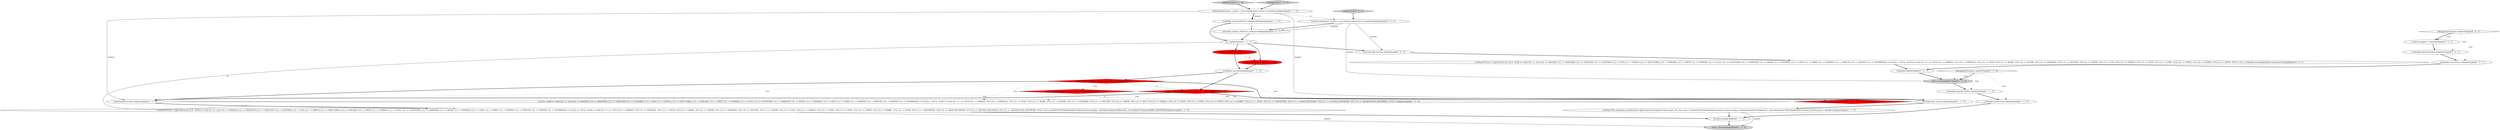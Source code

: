 digraph {
23 [style = filled, label = "_errHandler.reportError(this,re)@@@21@@@['0', '0', '1']", fillcolor = white, shape = ellipse image = "AAA0AAABBB3BBB"];
8 [style = filled, label = "getInterpreter().adaptivePredict(_input,100,_ctx)@@@9@@@['1', '0', '0']", fillcolor = red, shape = diamond image = "AAA1AAABBB1BBB"];
29 [style = filled, label = "nonReserved['0', '0', '1']", fillcolor = lightgray, shape = diamond image = "AAA0AAABBB3BBB"];
26 [style = filled, label = "RecognitionException re@@@19@@@['0', '0', '1']", fillcolor = white, shape = diamond image = "AAA0AAABBB3BBB"];
2 [style = filled, label = "RecognitionException re@@@45@@@['1', '1', '0']", fillcolor = white, shape = diamond image = "AAA0AAABBB1BBB"];
24 [style = filled, label = "{setState(770)_la = _input.LA(1)if (!((((_la) & ~0x3f) == 0 && ((1L << _la) & ((1L << ANALYZE) | (1L << ANALYZED) | (1L << CATALOGS) | (1L << COLUMNS) | (1L << DAY) | (1L << DEBUG) | (1L << EXECUTABLE) | (1L << EXPLAIN) | (1L << FIRST) | (1L << FORMAT) | (1L << FULL) | (1L << FUNCTIONS) | (1L << GRAPHVIZ) | (1L << HOUR) | (1L << INTERVAL) | (1L << LAST) | (1L << LIMIT) | (1L << MAPPED) | (1L << MINUTE) | (1L << MONTH) | (1L << OPTIMIZED))) != 0) || ((((_la - 67)) & ~0x3f) == 0 && ((1L << (_la - 67)) & ((1L << (PARSED - 67)) | (1L << (PHYSICAL - 67)) | (1L << (PLAN - 67)) | (1L << (RLIKE - 67)) | (1L << (QUERY - 67)) | (1L << (SCHEMAS - 67)) | (1L << (SECOND - 67)) | (1L << (SHOW - 67)) | (1L << (SYS - 67)) | (1L << (TABLES - 67)) | (1L << (TEXT - 67)) | (1L << (TYPE - 67)) | (1L << (TYPES - 67)) | (1L << (VERIFY - 67)) | (1L << (YEAR - 67)))) != 0))) {_errHandler.recoverInline(this)}{consume()}}@@@8@@@['0', '0', '1']", fillcolor = white, shape = ellipse image = "AAA0AAABBB3BBB"];
6 [style = filled, label = "(((_la) & ~0x3f) == 0 && ((1L << _la) & ((1L << ANALYZE) | (1L << ANALYZED) | (1L << CATALOGS) | (1L << COLUMNS) | (1L << DAY) | (1L << DEBUG) | (1L << EXECUTABLE) | (1L << EXPLAIN) | (1L << FIRST) | (1L << FORMAT) | (1L << FULL) | (1L << FUNCTIONS) | (1L << GRAPHVIZ) | (1L << HOUR) | (1L << INTERVAL) | (1L << LAST) | (1L << LIMIT) | (1L << MAPPED) | (1L << MINUTE) | (1L << MONTH) | (1L << OPTIMIZED))) != 0) || ((((_la - 67)) & ~0x3f) == 0 && ((1L << (_la - 67)) & ((1L << (PARSED - 67)) | (1L << (PHYSICAL - 67)) | (1L << (PLAN - 67)) | (1L << (RLIKE - 67)) | (1L << (QUERY - 67)) | (1L << (SCHEMAS - 67)) | (1L << (SECOND - 67)) | (1L << (SHOW - 67)) | (1L << (SYS - 67)) | (1L << (TABLES - 67)) | (1L << (TEXT - 67)) | (1L << (TYPE - 67)) | (1L << (TYPES - 67)) | (1L << (VERIFY - 67)) | (1L << (YEAR - 67)) | (1L << (IDENTIFIER - 67)) | (1L << (DIGIT_IDENTIFIER - 67)) | (1L << (QUOTED_IDENTIFIER - 67)) | (1L << (BACKQUOTED_IDENTIFIER - 67)))) != 0)@@@14@@@['1', '1', '0']", fillcolor = white, shape = diamond image = "AAA0AAABBB1BBB"];
19 [style = filled, label = "setState(759)@@@7@@@['0', '1', '0']", fillcolor = red, shape = ellipse image = "AAA1AAABBB2BBB"];
21 [style = filled, label = "tableIdentifier['0', '1', '0']", fillcolor = lightgray, shape = diamond image = "AAA0AAABBB2BBB"];
13 [style = filled, label = "{exitRule()}@@@50@@@['1', '1', '0']", fillcolor = white, shape = ellipse image = "AAA0AAABBB1BBB"];
18 [style = filled, label = "getInterpreter().adaptivePredict(_input,99,_ctx)@@@30@@@['1', '0', '0']", fillcolor = red, shape = diamond image = "AAA1AAABBB1BBB"];
25 [style = filled, label = "enterOuterAlt(_localctx,1)@@@7@@@['0', '0', '1']", fillcolor = white, shape = ellipse image = "AAA0AAABBB3BBB"];
30 [style = filled, label = "_errHandler.recover(this,re)@@@22@@@['0', '0', '1']", fillcolor = white, shape = ellipse image = "AAA0AAABBB3BBB"];
7 [style = filled, label = "return _localctx@@@27@@@['1', '1', '1']", fillcolor = lightgray, shape = ellipse image = "AAA0AAABBB1BBB"];
32 [style = filled, label = "enterRule(_localctx,106,RULE_nonReserved)@@@4@@@['0', '0', '1']", fillcolor = white, shape = ellipse image = "AAA0AAABBB3BBB"];
12 [style = filled, label = "_errHandler.sync(this)@@@8@@@['1', '1', '0']", fillcolor = white, shape = ellipse image = "AAA0AAABBB1BBB"];
4 [style = filled, label = "enterOuterAlt(_localctx,1)@@@10@@@['1', '1', '0']", fillcolor = white, shape = ellipse image = "AAA0AAABBB1BBB"];
15 [style = filled, label = "enterRule(_localctx,96,RULE_tableIdentifier)@@@4@@@['1', '1', '0']", fillcolor = white, shape = ellipse image = "AAA0AAABBB1BBB"];
20 [style = filled, label = "getInterpreter().adaptivePredict(_input,101,_ctx)@@@9@@@['0', '1', '0']", fillcolor = red, shape = diamond image = "AAA1AAABBB2BBB"];
11 [style = filled, label = "setState(753)@@@7@@@['1', '0', '0']", fillcolor = red, shape = ellipse image = "AAA1AAABBB1BBB"];
16 [style = filled, label = "enterOuterAlt(_localctx,2)@@@26@@@['1', '1', '0']", fillcolor = white, shape = ellipse image = "AAA0AAABBB1BBB"];
0 [style = filled, label = "tableIdentifier['1', '0', '0']", fillcolor = lightgray, shape = diamond image = "AAA0AAABBB1BBB"];
9 [style = filled, label = "{setState(750)_la = _input.LA(1)if ((((_la) & ~0x3f) == 0 && ((1L << _la) & ((1L << ANALYZE) | (1L << ANALYZED) | (1L << CATALOGS) | (1L << COLUMNS) | (1L << DAY) | (1L << DEBUG) | (1L << EXECUTABLE) | (1L << EXPLAIN) | (1L << FIRST) | (1L << FORMAT) | (1L << FULL) | (1L << FUNCTIONS) | (1L << GRAPHVIZ) | (1L << HOUR) | (1L << INTERVAL) | (1L << LAST) | (1L << LIMIT) | (1L << MAPPED) | (1L << MINUTE) | (1L << MONTH) | (1L << OPTIMIZED))) != 0) || ((((_la - 67)) & ~0x3f) == 0 && ((1L << (_la - 67)) & ((1L << (PARSED - 67)) | (1L << (PHYSICAL - 67)) | (1L << (PLAN - 67)) | (1L << (RLIKE - 67)) | (1L << (QUERY - 67)) | (1L << (SCHEMAS - 67)) | (1L << (SECOND - 67)) | (1L << (SHOW - 67)) | (1L << (SYS - 67)) | (1L << (TABLES - 67)) | (1L << (TEXT - 67)) | (1L << (TYPE - 67)) | (1L << (TYPES - 67)) | (1L << (VERIFY - 67)) | (1L << (YEAR - 67)) | (1L << (IDENTIFIER - 67)) | (1L << (DIGIT_IDENTIFIER - 67)) | (1L << (QUOTED_IDENTIFIER - 67)) | (1L << (BACKQUOTED_IDENTIFIER - 67)))) != 0)) {{setState(747)((TableIdentifierContext)_localctx).catalog = identifier()setState(748)match(T__3)}}setState(752)match(TABLE_IDENTIFIER)}@@@11@@@['1', '1', '0']", fillcolor = white, shape = ellipse image = "AAA0AAABBB1BBB"];
1 [style = filled, label = "_errHandler.recover(this,re)@@@48@@@['1', '1', '0']", fillcolor = white, shape = ellipse image = "AAA0AAABBB1BBB"];
17 [style = filled, label = "int _la@@@5@@@['1', '1', '1']", fillcolor = white, shape = ellipse image = "AAA0AAABBB1BBB"];
3 [style = filled, label = "{setState(756)_errHandler.sync(this)switch (getInterpreter().adaptivePredict(_input,100,_ctx)) {case 1:{setState(753)((TableIdentifierContext)_localctx).catalog = identifier()setState(754)match(T__3)}breaksetState(758)((TableIdentifierContext)_localctx).name = identifier()}@@@27@@@['1', '1', '0']", fillcolor = white, shape = ellipse image = "AAA0AAABBB1BBB"];
31 [style = filled, label = "{exitRule()}@@@24@@@['0', '0', '1']", fillcolor = white, shape = ellipse image = "AAA0AAABBB3BBB"];
22 [style = filled, label = "getInterpreter().adaptivePredict(_input,100,_ctx)@@@30@@@['0', '1', '0']", fillcolor = red, shape = diamond image = "AAA1AAABBB2BBB"];
27 [style = filled, label = "_localctx.exception = re@@@20@@@['0', '0', '1']", fillcolor = white, shape = ellipse image = "AAA0AAABBB3BBB"];
14 [style = filled, label = "return _localctx@@@53@@@['1', '1', '0']", fillcolor = lightgray, shape = ellipse image = "AAA0AAABBB1BBB"];
28 [style = filled, label = "NonReservedContext _localctx = new NonReservedContext(_ctx,getState())@@@3@@@['0', '0', '1']", fillcolor = white, shape = ellipse image = "AAA0AAABBB3BBB"];
5 [style = filled, label = "TableIdentifierContext _localctx = new TableIdentifierContext(_ctx,getState())@@@3@@@['1', '1', '0']", fillcolor = white, shape = ellipse image = "AAA0AAABBB1BBB"];
10 [style = filled, label = "_errHandler.reportError(this,re)@@@47@@@['1', '1', '0']", fillcolor = white, shape = ellipse image = "AAA0AAABBB1BBB"];
2->10 [style = dotted, label="true"];
4->9 [style = bold, label=""];
8->16 [style = bold, label=""];
16->3 [style = bold, label=""];
17->25 [style = bold, label=""];
5->15 [style = solid, label="_localctx"];
28->32 [style = solid, label="_localctx"];
23->30 [style = bold, label=""];
19->12 [style = bold, label=""];
9->14 [style = solid, label="_localctx"];
7->10 [style = bold, label=""];
18->22 [style = dashed, label="0"];
28->25 [style = solid, label="_localctx"];
26->27 [style = dotted, label="true"];
8->16 [style = dotted, label="true"];
8->20 [style = dashed, label="0"];
12->20 [style = bold, label=""];
5->15 [style = bold, label=""];
17->9 [style = solid, label="_la"];
15->32 [style = dashed, label="0"];
11->12 [style = bold, label=""];
26->23 [style = dotted, label="true"];
1->13 [style = bold, label=""];
17->19 [style = bold, label=""];
31->7 [style = bold, label=""];
8->4 [style = dotted, label="true"];
20->4 [style = bold, label=""];
28->32 [style = bold, label=""];
29->28 [style = bold, label=""];
21->5 [style = bold, label=""];
25->24 [style = bold, label=""];
28->7 [style = solid, label="_localctx"];
15->17 [style = bold, label=""];
26->27 [style = bold, label=""];
5->28 [style = dashed, label="0"];
20->16 [style = bold, label=""];
8->6 [style = dotted, label="true"];
24->31 [style = bold, label=""];
26->30 [style = dotted, label="true"];
11->19 [style = dashed, label="0"];
30->31 [style = bold, label=""];
3->14 [style = solid, label="_localctx"];
12->8 [style = bold, label=""];
2->7 [style = dotted, label="true"];
2->1 [style = dotted, label="true"];
20->4 [style = dotted, label="true"];
5->4 [style = solid, label="_localctx"];
3->13 [style = bold, label=""];
8->18 [style = dotted, label="true"];
27->23 [style = bold, label=""];
20->22 [style = dotted, label="true"];
8->4 [style = bold, label=""];
2->7 [style = bold, label=""];
10->1 [style = bold, label=""];
13->14 [style = bold, label=""];
32->17 [style = bold, label=""];
5->16 [style = solid, label="_localctx"];
20->6 [style = dotted, label="true"];
20->16 [style = dotted, label="true"];
0->5 [style = bold, label=""];
9->13 [style = bold, label=""];
17->11 [style = bold, label=""];
}
